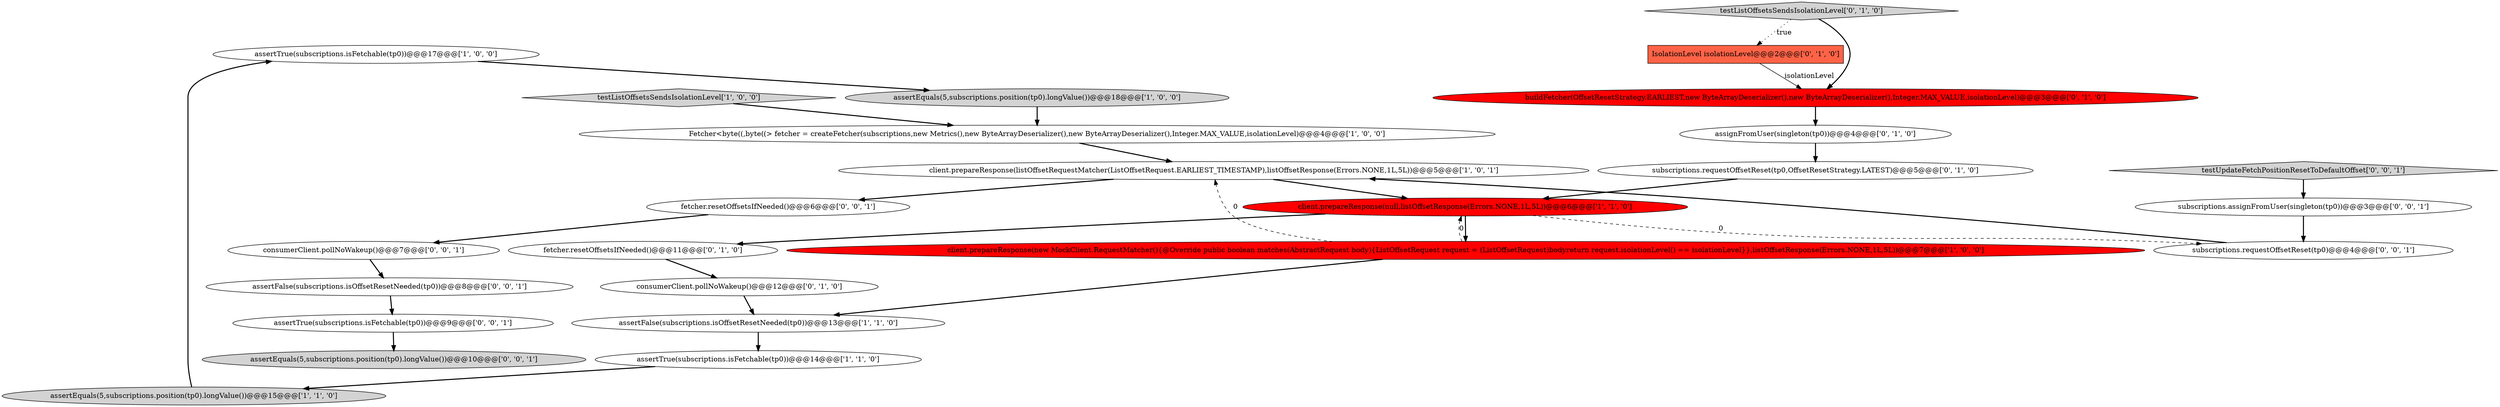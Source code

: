 digraph {
2 [style = filled, label = "assertTrue(subscriptions.isFetchable(tp0))@@@17@@@['1', '0', '0']", fillcolor = white, shape = ellipse image = "AAA0AAABBB1BBB"];
9 [style = filled, label = "assertEquals(5,subscriptions.position(tp0).longValue())@@@18@@@['1', '0', '0']", fillcolor = lightgray, shape = ellipse image = "AAA0AAABBB1BBB"];
17 [style = filled, label = "subscriptions.requestOffsetReset(tp0)@@@4@@@['0', '0', '1']", fillcolor = white, shape = ellipse image = "AAA0AAABBB3BBB"];
5 [style = filled, label = "assertTrue(subscriptions.isFetchable(tp0))@@@14@@@['1', '1', '0']", fillcolor = white, shape = ellipse image = "AAA0AAABBB1BBB"];
22 [style = filled, label = "testUpdateFetchPositionResetToDefaultOffset['0', '0', '1']", fillcolor = lightgray, shape = diamond image = "AAA0AAABBB3BBB"];
15 [style = filled, label = "consumerClient.pollNoWakeup()@@@12@@@['0', '1', '0']", fillcolor = white, shape = ellipse image = "AAA0AAABBB2BBB"];
20 [style = filled, label = "assertTrue(subscriptions.isFetchable(tp0))@@@9@@@['0', '0', '1']", fillcolor = white, shape = ellipse image = "AAA0AAABBB3BBB"];
3 [style = filled, label = "client.prepareResponse(new MockClient.RequestMatcher(){@Override public boolean matches(AbstractRequest body){ListOffsetRequest request = (ListOffsetRequest)bodyreturn request.isolationLevel() == isolationLevel}},listOffsetResponse(Errors.NONE,1L,5L))@@@7@@@['1', '0', '0']", fillcolor = red, shape = ellipse image = "AAA1AAABBB1BBB"];
13 [style = filled, label = "IsolationLevel isolationLevel@@@2@@@['0', '1', '0']", fillcolor = tomato, shape = box image = "AAA1AAABBB2BBB"];
24 [style = filled, label = "assertFalse(subscriptions.isOffsetResetNeeded(tp0))@@@8@@@['0', '0', '1']", fillcolor = white, shape = ellipse image = "AAA0AAABBB3BBB"];
10 [style = filled, label = "assignFromUser(singleton(tp0))@@@4@@@['0', '1', '0']", fillcolor = white, shape = ellipse image = "AAA0AAABBB2BBB"];
19 [style = filled, label = "assertEquals(5,subscriptions.position(tp0).longValue())@@@10@@@['0', '0', '1']", fillcolor = lightgray, shape = ellipse image = "AAA0AAABBB3BBB"];
21 [style = filled, label = "subscriptions.assignFromUser(singleton(tp0))@@@3@@@['0', '0', '1']", fillcolor = white, shape = ellipse image = "AAA0AAABBB3BBB"];
7 [style = filled, label = "assertFalse(subscriptions.isOffsetResetNeeded(tp0))@@@13@@@['1', '1', '0']", fillcolor = white, shape = ellipse image = "AAA0AAABBB1BBB"];
4 [style = filled, label = "testListOffsetsSendsIsolationLevel['1', '0', '0']", fillcolor = lightgray, shape = diamond image = "AAA0AAABBB1BBB"];
8 [style = filled, label = "assertEquals(5,subscriptions.position(tp0).longValue())@@@15@@@['1', '1', '0']", fillcolor = lightgray, shape = ellipse image = "AAA0AAABBB1BBB"];
23 [style = filled, label = "consumerClient.pollNoWakeup()@@@7@@@['0', '0', '1']", fillcolor = white, shape = ellipse image = "AAA0AAABBB3BBB"];
16 [style = filled, label = "testListOffsetsSendsIsolationLevel['0', '1', '0']", fillcolor = lightgray, shape = diamond image = "AAA0AAABBB2BBB"];
14 [style = filled, label = "subscriptions.requestOffsetReset(tp0,OffsetResetStrategy.LATEST)@@@5@@@['0', '1', '0']", fillcolor = white, shape = ellipse image = "AAA0AAABBB2BBB"];
12 [style = filled, label = "fetcher.resetOffsetsIfNeeded()@@@11@@@['0', '1', '0']", fillcolor = white, shape = ellipse image = "AAA0AAABBB2BBB"];
1 [style = filled, label = "client.prepareResponse(listOffsetRequestMatcher(ListOffsetRequest.EARLIEST_TIMESTAMP),listOffsetResponse(Errors.NONE,1L,5L))@@@5@@@['1', '0', '1']", fillcolor = white, shape = ellipse image = "AAA0AAABBB1BBB"];
6 [style = filled, label = "client.prepareResponse(null,listOffsetResponse(Errors.NONE,1L,5L))@@@6@@@['1', '1', '0']", fillcolor = red, shape = ellipse image = "AAA1AAABBB1BBB"];
0 [style = filled, label = "Fetcher<byte((,byte((> fetcher = createFetcher(subscriptions,new Metrics(),new ByteArrayDeserializer(),new ByteArrayDeserializer(),Integer.MAX_VALUE,isolationLevel)@@@4@@@['1', '0', '0']", fillcolor = white, shape = ellipse image = "AAA0AAABBB1BBB"];
18 [style = filled, label = "fetcher.resetOffsetsIfNeeded()@@@6@@@['0', '0', '1']", fillcolor = white, shape = ellipse image = "AAA0AAABBB3BBB"];
11 [style = filled, label = "buildFetcher(OffsetResetStrategy.EARLIEST,new ByteArrayDeserializer(),new ByteArrayDeserializer(),Integer.MAX_VALUE,isolationLevel)@@@3@@@['0', '1', '0']", fillcolor = red, shape = ellipse image = "AAA1AAABBB2BBB"];
6->3 [style = bold, label=""];
5->8 [style = bold, label=""];
3->6 [style = dashed, label="0"];
16->11 [style = bold, label=""];
9->0 [style = bold, label=""];
15->7 [style = bold, label=""];
17->1 [style = bold, label=""];
18->23 [style = bold, label=""];
16->13 [style = dotted, label="true"];
10->14 [style = bold, label=""];
3->1 [style = dashed, label="0"];
12->15 [style = bold, label=""];
22->21 [style = bold, label=""];
1->18 [style = bold, label=""];
6->17 [style = dashed, label="0"];
2->9 [style = bold, label=""];
4->0 [style = bold, label=""];
24->20 [style = bold, label=""];
7->5 [style = bold, label=""];
23->24 [style = bold, label=""];
1->6 [style = bold, label=""];
8->2 [style = bold, label=""];
3->7 [style = bold, label=""];
11->10 [style = bold, label=""];
0->1 [style = bold, label=""];
13->11 [style = solid, label="isolationLevel"];
20->19 [style = bold, label=""];
21->17 [style = bold, label=""];
14->6 [style = bold, label=""];
6->12 [style = bold, label=""];
}
